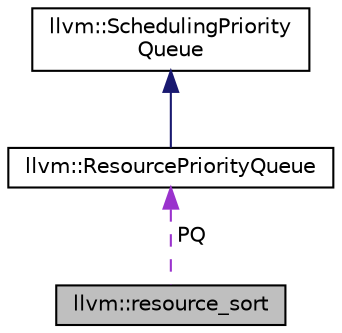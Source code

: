 digraph "llvm::resource_sort"
{
 // LATEX_PDF_SIZE
  bgcolor="transparent";
  edge [fontname="Helvetica",fontsize="10",labelfontname="Helvetica",labelfontsize="10"];
  node [fontname="Helvetica",fontsize="10",shape="box"];
  Node1 [label="llvm::resource_sort",height=0.2,width=0.4,color="black", fillcolor="grey75", style="filled", fontcolor="black",tooltip="Sorting functions for the Available queue."];
  Node2 -> Node1 [dir="back",color="darkorchid3",fontsize="10",style="dashed",label=" PQ" ,fontname="Helvetica"];
  Node2 [label="llvm::ResourcePriorityQueue",height=0.2,width=0.4,color="black",URL="$classllvm_1_1ResourcePriorityQueue.html",tooltip=" "];
  Node3 -> Node2 [dir="back",color="midnightblue",fontsize="10",style="solid",fontname="Helvetica"];
  Node3 [label="llvm::SchedulingPriority\lQueue",height=0.2,width=0.4,color="black",URL="$classllvm_1_1SchedulingPriorityQueue.html",tooltip="This interface is used to plug different priorities computation algorithms into the list scheduler."];
}
